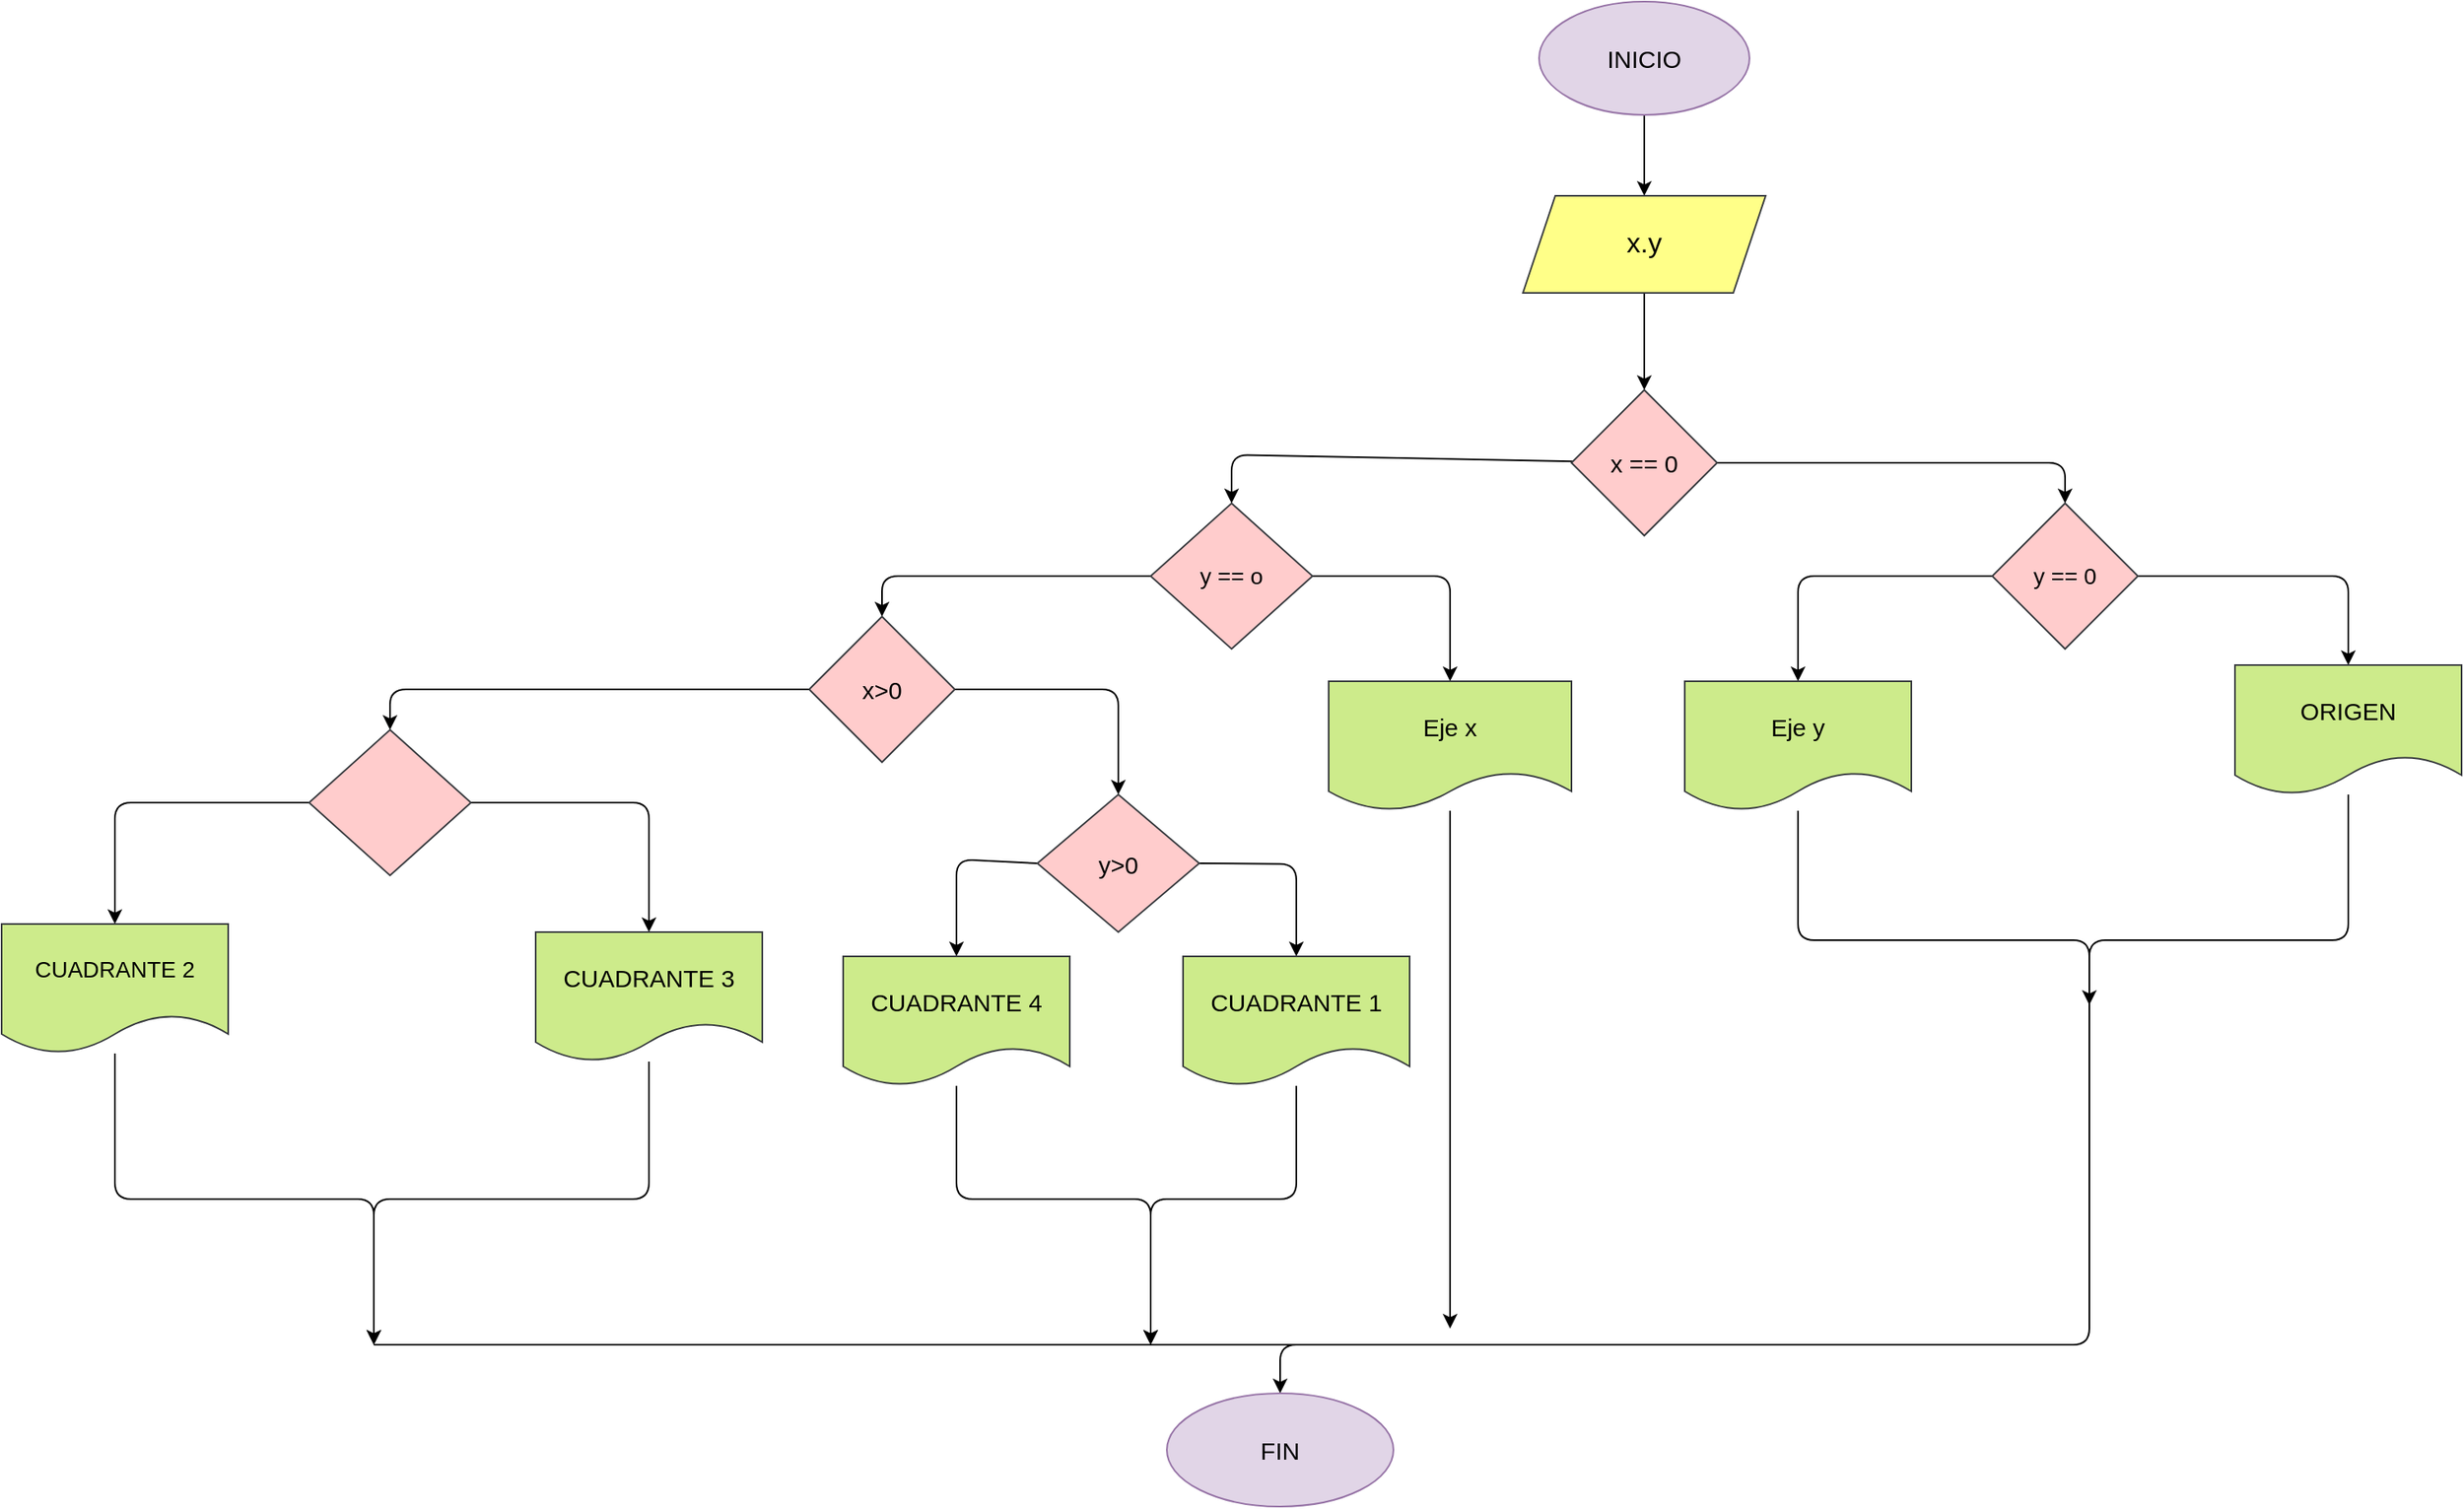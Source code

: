 <mxfile>
    <diagram id="cMuZgASeCZw4-EUx-qbm" name="Page-1">
        <mxGraphModel dx="1752" dy="567" grid="1" gridSize="10" guides="1" tooltips="1" connect="1" arrows="1" fold="1" page="1" pageScale="1" pageWidth="827" pageHeight="1169" math="0" shadow="0">
            <root>
                <mxCell id="0"/>
                <mxCell id="1" parent="0"/>
                <mxCell id="KS1cjHXPHbPK1r8d_VXm-8" value="" style="edgeStyle=none;html=1;" edge="1" parent="1" source="2" target="3">
                    <mxGeometry relative="1" as="geometry"/>
                </mxCell>
                <mxCell id="2" value="&lt;font style=&quot;font-size: 15px;&quot; color=&quot;#000000&quot;&gt;INICIO&lt;/font&gt;" style="ellipse;whiteSpace=wrap;html=1;fillColor=#e1d5e7;strokeColor=#9673a6;" vertex="1" parent="1">
                    <mxGeometry x="820" y="60" width="130" height="70" as="geometry"/>
                </mxCell>
                <mxCell id="KS1cjHXPHbPK1r8d_VXm-9" value="" style="edgeStyle=none;html=1;" edge="1" parent="1" source="3" target="4">
                    <mxGeometry relative="1" as="geometry"/>
                </mxCell>
                <mxCell id="3" value="&lt;font style=&quot;font-size: 17px;&quot; color=&quot;#000000&quot;&gt;x.y&lt;/font&gt;" style="shape=parallelogram;perimeter=parallelogramPerimeter;whiteSpace=wrap;html=1;fixedSize=1;fillColor=#ffff88;strokeColor=#36393d;" vertex="1" parent="1">
                    <mxGeometry x="810" y="180" width="150" height="60" as="geometry"/>
                </mxCell>
                <mxCell id="KS1cjHXPHbPK1r8d_VXm-10" style="edgeStyle=none;html=1;entryX=0.5;entryY=0;entryDx=0;entryDy=0;" edge="1" parent="1" source="4" target="KS1cjHXPHbPK1r8d_VXm-4">
                    <mxGeometry relative="1" as="geometry">
                        <Array as="points">
                            <mxPoint x="1145" y="345"/>
                        </Array>
                    </mxGeometry>
                </mxCell>
                <mxCell id="KS1cjHXPHbPK1r8d_VXm-13" style="edgeStyle=none;html=1;entryX=0.5;entryY=0;entryDx=0;entryDy=0;" edge="1" parent="1" source="4" target="KS1cjHXPHbPK1r8d_VXm-7">
                    <mxGeometry relative="1" as="geometry">
                        <Array as="points">
                            <mxPoint x="630" y="340"/>
                        </Array>
                    </mxGeometry>
                </mxCell>
                <mxCell id="4" value="&lt;font color=&quot;#000000&quot; style=&quot;font-size: 15px;&quot;&gt;x == 0&lt;/font&gt;" style="rhombus;whiteSpace=wrap;html=1;fillColor=#ffcccc;strokeColor=#36393d;" vertex="1" parent="1">
                    <mxGeometry x="840" y="300" width="90" height="90" as="geometry"/>
                </mxCell>
                <mxCell id="KS1cjHXPHbPK1r8d_VXm-11" style="edgeStyle=none;html=1;entryX=0.5;entryY=0;entryDx=0;entryDy=0;" edge="1" parent="1" source="KS1cjHXPHbPK1r8d_VXm-4" target="KS1cjHXPHbPK1r8d_VXm-6">
                    <mxGeometry relative="1" as="geometry">
                        <Array as="points">
                            <mxPoint x="980" y="415"/>
                        </Array>
                    </mxGeometry>
                </mxCell>
                <mxCell id="KS1cjHXPHbPK1r8d_VXm-12" style="edgeStyle=none;html=1;exitX=1;exitY=0.5;exitDx=0;exitDy=0;entryX=0.5;entryY=0;entryDx=0;entryDy=0;" edge="1" parent="1" source="KS1cjHXPHbPK1r8d_VXm-4" target="KS1cjHXPHbPK1r8d_VXm-5">
                    <mxGeometry relative="1" as="geometry">
                        <Array as="points">
                            <mxPoint x="1320" y="415"/>
                        </Array>
                    </mxGeometry>
                </mxCell>
                <mxCell id="KS1cjHXPHbPK1r8d_VXm-4" value="&lt;font style=&quot;font-size: 14px;&quot; color=&quot;#000000&quot;&gt;y == 0&lt;/font&gt;" style="rhombus;whiteSpace=wrap;html=1;fillColor=#ffcccc;strokeColor=#36393d;" vertex="1" parent="1">
                    <mxGeometry x="1100" y="370" width="90" height="90" as="geometry"/>
                </mxCell>
                <mxCell id="KS1cjHXPHbPK1r8d_VXm-34" style="edgeStyle=none;html=1;" edge="1" parent="1" source="KS1cjHXPHbPK1r8d_VXm-5">
                    <mxGeometry relative="1" as="geometry">
                        <mxPoint x="1160" y="680" as="targetPoint"/>
                        <Array as="points">
                            <mxPoint x="1320" y="640"/>
                            <mxPoint x="1160" y="640"/>
                        </Array>
                    </mxGeometry>
                </mxCell>
                <mxCell id="KS1cjHXPHbPK1r8d_VXm-5" value="&lt;font style=&quot;font-size: 15px;&quot; color=&quot;#000000&quot;&gt;ORIGEN&lt;/font&gt;" style="shape=document;whiteSpace=wrap;html=1;boundedLbl=1;fillColor=#cdeb8b;strokeColor=#36393d;" vertex="1" parent="1">
                    <mxGeometry x="1250" y="470" width="140" height="80" as="geometry"/>
                </mxCell>
                <mxCell id="KS1cjHXPHbPK1r8d_VXm-33" style="edgeStyle=none;html=1;entryX=0.5;entryY=0;entryDx=0;entryDy=0;" edge="1" parent="1" source="KS1cjHXPHbPK1r8d_VXm-6" target="KS1cjHXPHbPK1r8d_VXm-32">
                    <mxGeometry relative="1" as="geometry">
                        <mxPoint x="1160" y="680" as="targetPoint"/>
                        <Array as="points">
                            <mxPoint x="980" y="640"/>
                            <mxPoint x="1160" y="640"/>
                            <mxPoint x="1160" y="890"/>
                            <mxPoint x="660" y="890"/>
                        </Array>
                    </mxGeometry>
                </mxCell>
                <mxCell id="KS1cjHXPHbPK1r8d_VXm-6" value="&lt;font style=&quot;font-size: 15px;&quot; color=&quot;#000000&quot;&gt;Eje y&lt;/font&gt;" style="shape=document;whiteSpace=wrap;html=1;boundedLbl=1;fillColor=#cdeb8b;strokeColor=#36393d;" vertex="1" parent="1">
                    <mxGeometry x="910" y="480" width="140" height="80" as="geometry"/>
                </mxCell>
                <mxCell id="KS1cjHXPHbPK1r8d_VXm-15" style="edgeStyle=none;html=1;entryX=0.5;entryY=0;entryDx=0;entryDy=0;" edge="1" parent="1" source="KS1cjHXPHbPK1r8d_VXm-7" target="KS1cjHXPHbPK1r8d_VXm-14">
                    <mxGeometry relative="1" as="geometry">
                        <Array as="points">
                            <mxPoint x="765" y="415"/>
                        </Array>
                    </mxGeometry>
                </mxCell>
                <mxCell id="KS1cjHXPHbPK1r8d_VXm-18" style="edgeStyle=none;html=1;entryX=0.5;entryY=0;entryDx=0;entryDy=0;" edge="1" parent="1" source="KS1cjHXPHbPK1r8d_VXm-7" target="KS1cjHXPHbPK1r8d_VXm-16">
                    <mxGeometry relative="1" as="geometry">
                        <Array as="points">
                            <mxPoint x="414" y="415"/>
                        </Array>
                    </mxGeometry>
                </mxCell>
                <mxCell id="KS1cjHXPHbPK1r8d_VXm-7" value="&lt;font style=&quot;font-size: 14px;&quot; color=&quot;#000000&quot;&gt;y == o&lt;/font&gt;" style="rhombus;whiteSpace=wrap;html=1;fillColor=#ffcccc;strokeColor=#36393d;" vertex="1" parent="1">
                    <mxGeometry x="580" y="370" width="100" height="90" as="geometry"/>
                </mxCell>
                <mxCell id="KS1cjHXPHbPK1r8d_VXm-35" style="edgeStyle=none;html=1;" edge="1" parent="1" source="KS1cjHXPHbPK1r8d_VXm-14">
                    <mxGeometry relative="1" as="geometry">
                        <mxPoint x="765" y="880" as="targetPoint"/>
                    </mxGeometry>
                </mxCell>
                <mxCell id="KS1cjHXPHbPK1r8d_VXm-14" value="&lt;font style=&quot;font-size: 15px;&quot; color=&quot;#000000&quot;&gt;Eje x&lt;/font&gt;" style="shape=document;whiteSpace=wrap;html=1;boundedLbl=1;fillColor=#cdeb8b;strokeColor=#36393d;" vertex="1" parent="1">
                    <mxGeometry x="690" y="480" width="150" height="80" as="geometry"/>
                </mxCell>
                <mxCell id="KS1cjHXPHbPK1r8d_VXm-19" style="edgeStyle=none;html=1;entryX=0.5;entryY=0;entryDx=0;entryDy=0;" edge="1" parent="1" source="KS1cjHXPHbPK1r8d_VXm-16" target="KS1cjHXPHbPK1r8d_VXm-17">
                    <mxGeometry relative="1" as="geometry">
                        <Array as="points">
                            <mxPoint x="560" y="485"/>
                        </Array>
                    </mxGeometry>
                </mxCell>
                <mxCell id="KS1cjHXPHbPK1r8d_VXm-27" style="edgeStyle=none;html=1;entryX=0.5;entryY=0;entryDx=0;entryDy=0;" edge="1" parent="1" source="KS1cjHXPHbPK1r8d_VXm-16" target="KS1cjHXPHbPK1r8d_VXm-26">
                    <mxGeometry relative="1" as="geometry">
                        <Array as="points">
                            <mxPoint x="110" y="485"/>
                        </Array>
                    </mxGeometry>
                </mxCell>
                <mxCell id="KS1cjHXPHbPK1r8d_VXm-16" value="&lt;font style=&quot;font-size: 15px;&quot; color=&quot;#000000&quot;&gt;x&amp;gt;0&lt;/font&gt;" style="rhombus;whiteSpace=wrap;html=1;fillColor=#ffcccc;strokeColor=#36393d;" vertex="1" parent="1">
                    <mxGeometry x="369" y="440" width="90" height="90" as="geometry"/>
                </mxCell>
                <mxCell id="KS1cjHXPHbPK1r8d_VXm-23" style="edgeStyle=none;html=1;entryX=0.5;entryY=0;entryDx=0;entryDy=0;exitX=0;exitY=0.5;exitDx=0;exitDy=0;" edge="1" parent="1" source="KS1cjHXPHbPK1r8d_VXm-17" target="KS1cjHXPHbPK1r8d_VXm-22">
                    <mxGeometry relative="1" as="geometry">
                        <Array as="points">
                            <mxPoint x="460" y="590"/>
                        </Array>
                    </mxGeometry>
                </mxCell>
                <mxCell id="KS1cjHXPHbPK1r8d_VXm-24" style="edgeStyle=none;html=1;exitX=1;exitY=0.5;exitDx=0;exitDy=0;entryX=0.5;entryY=0;entryDx=0;entryDy=0;" edge="1" parent="1" source="KS1cjHXPHbPK1r8d_VXm-17" target="KS1cjHXPHbPK1r8d_VXm-21">
                    <mxGeometry relative="1" as="geometry">
                        <Array as="points">
                            <mxPoint x="670" y="593"/>
                        </Array>
                    </mxGeometry>
                </mxCell>
                <mxCell id="KS1cjHXPHbPK1r8d_VXm-17" value="&lt;font style=&quot;font-size: 15px;&quot; color=&quot;#000000&quot;&gt;y&amp;gt;0&lt;/font&gt;" style="rhombus;whiteSpace=wrap;html=1;fillColor=#ffcccc;strokeColor=#36393d;" vertex="1" parent="1">
                    <mxGeometry x="510" y="550" width="100" height="85" as="geometry"/>
                </mxCell>
                <mxCell id="KS1cjHXPHbPK1r8d_VXm-37" style="edgeStyle=none;html=1;" edge="1" parent="1" source="KS1cjHXPHbPK1r8d_VXm-21">
                    <mxGeometry relative="1" as="geometry">
                        <mxPoint x="580" y="890" as="targetPoint"/>
                        <Array as="points">
                            <mxPoint x="670" y="800"/>
                            <mxPoint x="580" y="800"/>
                        </Array>
                    </mxGeometry>
                </mxCell>
                <mxCell id="KS1cjHXPHbPK1r8d_VXm-21" value="&lt;font style=&quot;font-size: 15px;&quot; color=&quot;#000000&quot;&gt;CUADRANTE 1&lt;/font&gt;" style="shape=document;whiteSpace=wrap;html=1;boundedLbl=1;fillColor=#cdeb8b;strokeColor=#36393d;" vertex="1" parent="1">
                    <mxGeometry x="600" y="650" width="140" height="80" as="geometry"/>
                </mxCell>
                <mxCell id="KS1cjHXPHbPK1r8d_VXm-36" style="edgeStyle=none;html=1;" edge="1" parent="1" source="KS1cjHXPHbPK1r8d_VXm-22">
                    <mxGeometry relative="1" as="geometry">
                        <mxPoint x="580" y="890" as="targetPoint"/>
                        <Array as="points">
                            <mxPoint x="460" y="800"/>
                            <mxPoint x="580" y="800"/>
                        </Array>
                    </mxGeometry>
                </mxCell>
                <mxCell id="KS1cjHXPHbPK1r8d_VXm-22" value="&lt;font style=&quot;font-size: 15px;&quot; color=&quot;#000000&quot;&gt;CUADRANTE 4&lt;/font&gt;" style="shape=document;whiteSpace=wrap;html=1;boundedLbl=1;fillColor=#cdeb8b;strokeColor=#36393d;" vertex="1" parent="1">
                    <mxGeometry x="390" y="650" width="140" height="80" as="geometry"/>
                </mxCell>
                <mxCell id="KS1cjHXPHbPK1r8d_VXm-30" style="edgeStyle=none;html=1;entryX=0.5;entryY=0;entryDx=0;entryDy=0;" edge="1" parent="1" source="KS1cjHXPHbPK1r8d_VXm-26" target="KS1cjHXPHbPK1r8d_VXm-28">
                    <mxGeometry relative="1" as="geometry">
                        <Array as="points">
                            <mxPoint x="-60" y="555"/>
                        </Array>
                    </mxGeometry>
                </mxCell>
                <mxCell id="KS1cjHXPHbPK1r8d_VXm-31" style="edgeStyle=none;html=1;exitX=1;exitY=0.5;exitDx=0;exitDy=0;entryX=0.5;entryY=0;entryDx=0;entryDy=0;" edge="1" parent="1" source="KS1cjHXPHbPK1r8d_VXm-26" target="KS1cjHXPHbPK1r8d_VXm-29">
                    <mxGeometry relative="1" as="geometry">
                        <Array as="points">
                            <mxPoint x="270" y="555"/>
                        </Array>
                    </mxGeometry>
                </mxCell>
                <mxCell id="KS1cjHXPHbPK1r8d_VXm-26" value="" style="rhombus;whiteSpace=wrap;html=1;fillColor=#ffcccc;strokeColor=#36393d;" vertex="1" parent="1">
                    <mxGeometry x="60" y="510" width="100" height="90" as="geometry"/>
                </mxCell>
                <mxCell id="KS1cjHXPHbPK1r8d_VXm-38" style="edgeStyle=none;html=1;" edge="1" parent="1" source="KS1cjHXPHbPK1r8d_VXm-28">
                    <mxGeometry relative="1" as="geometry">
                        <mxPoint x="100" y="890" as="targetPoint"/>
                        <Array as="points">
                            <mxPoint x="-60" y="800"/>
                            <mxPoint x="100" y="800"/>
                        </Array>
                    </mxGeometry>
                </mxCell>
                <mxCell id="KS1cjHXPHbPK1r8d_VXm-28" value="&lt;font style=&quot;font-size: 14px;&quot; color=&quot;#000000&quot;&gt;CUADRANTE 2&lt;/font&gt;" style="shape=document;whiteSpace=wrap;html=1;boundedLbl=1;fillColor=#cdeb8b;strokeColor=#36393d;" vertex="1" parent="1">
                    <mxGeometry x="-130" y="630" width="140" height="80" as="geometry"/>
                </mxCell>
                <mxCell id="KS1cjHXPHbPK1r8d_VXm-39" style="edgeStyle=none;html=1;" edge="1" parent="1" source="KS1cjHXPHbPK1r8d_VXm-29">
                    <mxGeometry relative="1" as="geometry">
                        <mxPoint x="100" y="890" as="targetPoint"/>
                        <Array as="points">
                            <mxPoint x="270" y="800"/>
                            <mxPoint x="100" y="800"/>
                        </Array>
                    </mxGeometry>
                </mxCell>
                <mxCell id="KS1cjHXPHbPK1r8d_VXm-29" value="&lt;font style=&quot;font-size: 15px;&quot; color=&quot;#000000&quot;&gt;CUADRANTE 3&lt;/font&gt;" style="shape=document;whiteSpace=wrap;html=1;boundedLbl=1;fillColor=#cdeb8b;strokeColor=#36393d;" vertex="1" parent="1">
                    <mxGeometry x="200" y="635" width="140" height="80" as="geometry"/>
                </mxCell>
                <mxCell id="KS1cjHXPHbPK1r8d_VXm-32" value="&lt;font style=&quot;font-size: 15px;&quot; color=&quot;#000000&quot;&gt;FIN&lt;/font&gt;" style="ellipse;whiteSpace=wrap;html=1;fillColor=#e1d5e7;strokeColor=#9673a6;" vertex="1" parent="1">
                    <mxGeometry x="590" y="920" width="140" height="70" as="geometry"/>
                </mxCell>
                <mxCell id="KS1cjHXPHbPK1r8d_VXm-40" value="" style="endArrow=none;html=1;" edge="1" parent="1">
                    <mxGeometry width="50" height="50" relative="1" as="geometry">
                        <mxPoint x="100" y="890" as="sourcePoint"/>
                        <mxPoint x="670" y="890" as="targetPoint"/>
                    </mxGeometry>
                </mxCell>
            </root>
        </mxGraphModel>
    </diagram>
</mxfile>